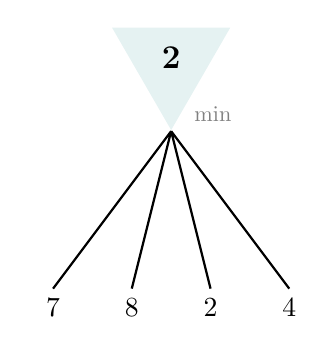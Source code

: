 ﻿  \begin{tikzpicture}[scale=2]
 \tikzstyle{mytrianglemax}=[
  isosceles triangle, 
  isosceles triangle apex angle=60,
  %draw,
  shape border rotate=90,
  fill=violet!10,
  minimum size =1.3cm]	
  
\tikzstyle{mytrianglemin}=[
  isosceles triangle, 
  isosceles triangle apex angle=60,
  %draw,
  shape border rotate=-90,
  fill=teal!10,
  minimum size =1.3cm]		
	
\tikzstyle{mymax}=[above=-2pt, black!50, scale=0.8]	

\tikzstyle{mymin}=[right=2pt, black!50, scale=0.8]
	
	
% define points
\path  (0,0) coordinate(R)  ;

% triangle
%\node[mytrianglemax] (T) at (R) {};
%\node[mymax] at (T.315) {max};

\node[mytrianglemin] (T) at (R) {\large\textbf{2}};
\node[mymin] at (T.280) {min};


% draw lines
\draw[thick]
  (T.south) -- ++(-0.75,-1) node[below] {$7$}
  (T.south) -- ++(-0.25,-1) node[below] {$8$}
  (T.south) -- ++(0.25,-1) node[below] {$2$}
  (T.south) -- ++(0.75,-1) node[below] {$4$}
  ;

  \end{tikzpicture}